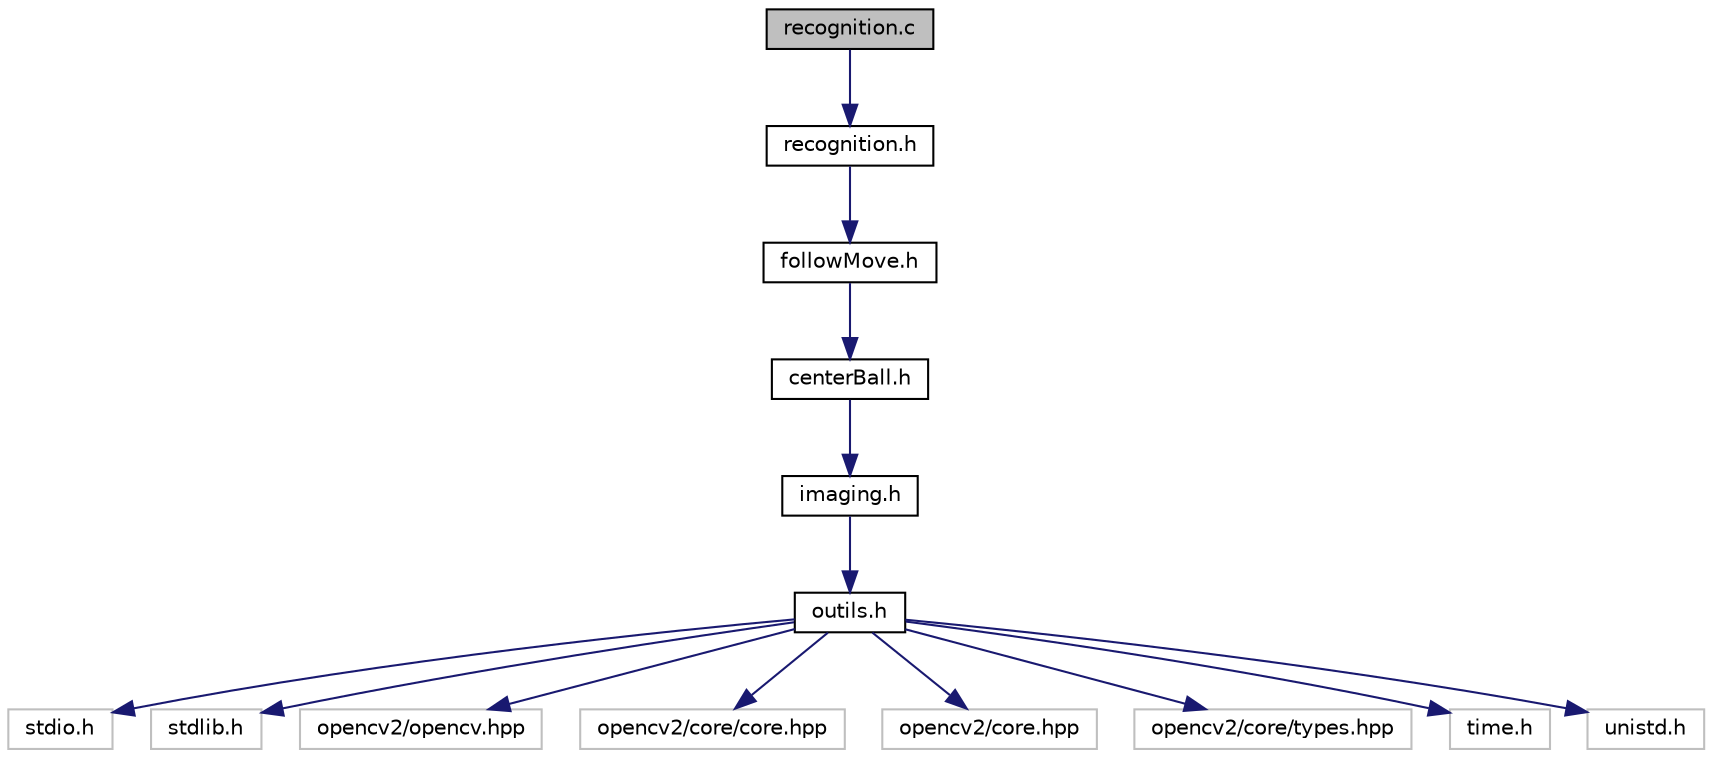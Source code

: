 digraph "recognition.c"
{
  edge [fontname="Helvetica",fontsize="10",labelfontname="Helvetica",labelfontsize="10"];
  node [fontname="Helvetica",fontsize="10",shape=record];
  Node1 [label="recognition.c",height=0.2,width=0.4,color="black", fillcolor="grey75", style="filled", fontcolor="black"];
  Node1 -> Node2 [color="midnightblue",fontsize="10",style="solid"];
  Node2 [label="recognition.h",height=0.2,width=0.4,color="black", fillcolor="white", style="filled",URL="$recognition_8h_source.html"];
  Node2 -> Node3 [color="midnightblue",fontsize="10",style="solid"];
  Node3 [label="followMove.h",height=0.2,width=0.4,color="black", fillcolor="white", style="filled",URL="$followMove_8h_source.html"];
  Node3 -> Node4 [color="midnightblue",fontsize="10",style="solid"];
  Node4 [label="centerBall.h",height=0.2,width=0.4,color="black", fillcolor="white", style="filled",URL="$centerBall_8h_source.html"];
  Node4 -> Node5 [color="midnightblue",fontsize="10",style="solid"];
  Node5 [label="imaging.h",height=0.2,width=0.4,color="black", fillcolor="white", style="filled",URL="$imaging_8h_source.html"];
  Node5 -> Node6 [color="midnightblue",fontsize="10",style="solid"];
  Node6 [label="outils.h",height=0.2,width=0.4,color="black", fillcolor="white", style="filled",URL="$outils_8h_source.html"];
  Node6 -> Node7 [color="midnightblue",fontsize="10",style="solid"];
  Node7 [label="stdio.h",height=0.2,width=0.4,color="grey75", fillcolor="white", style="filled"];
  Node6 -> Node8 [color="midnightblue",fontsize="10",style="solid"];
  Node8 [label="stdlib.h",height=0.2,width=0.4,color="grey75", fillcolor="white", style="filled"];
  Node6 -> Node9 [color="midnightblue",fontsize="10",style="solid"];
  Node9 [label="opencv2/opencv.hpp",height=0.2,width=0.4,color="grey75", fillcolor="white", style="filled"];
  Node6 -> Node10 [color="midnightblue",fontsize="10",style="solid"];
  Node10 [label="opencv2/core/core.hpp",height=0.2,width=0.4,color="grey75", fillcolor="white", style="filled"];
  Node6 -> Node11 [color="midnightblue",fontsize="10",style="solid"];
  Node11 [label="opencv2/core.hpp",height=0.2,width=0.4,color="grey75", fillcolor="white", style="filled"];
  Node6 -> Node12 [color="midnightblue",fontsize="10",style="solid"];
  Node12 [label="opencv2/core/types.hpp",height=0.2,width=0.4,color="grey75", fillcolor="white", style="filled"];
  Node6 -> Node13 [color="midnightblue",fontsize="10",style="solid"];
  Node13 [label="time.h",height=0.2,width=0.4,color="grey75", fillcolor="white", style="filled"];
  Node6 -> Node14 [color="midnightblue",fontsize="10",style="solid"];
  Node14 [label="unistd.h",height=0.2,width=0.4,color="grey75", fillcolor="white", style="filled"];
}
